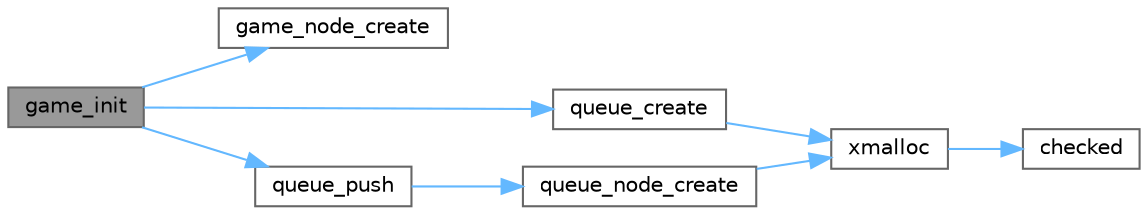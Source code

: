 digraph "game_init"
{
 // LATEX_PDF_SIZE
  bgcolor="transparent";
  edge [fontname=Helvetica,fontsize=10,labelfontname=Helvetica,labelfontsize=10];
  node [fontname=Helvetica,fontsize=10,shape=box,height=0.2,width=0.4];
  rankdir="LR";
  Node1 [label="game_init",height=0.2,width=0.4,color="gray40", fillcolor="grey60", style="filled", fontcolor="black",tooltip="function that initialize the game, loads the map and create the player"];
  Node1 -> Node2 [color="steelblue1",style="solid"];
  Node2 [label="game_node_create",height=0.2,width=0.4,color="grey40", fillcolor="white", style="filled",URL="$game_8c.html#ab8e0e8c8666b602eac4e29bf7abec0f6",tooltip="storing the coordinate of a node"];
  Node1 -> Node3 [color="steelblue1",style="solid"];
  Node3 [label="queue_create",height=0.2,width=0.4,color="grey40", fillcolor="white", style="filled",URL="$queue_8c.html#af8084a085cc985175e44c1ac5bde35d3",tooltip="alloc the memory for the tail."];
  Node3 -> Node4 [color="steelblue1",style="solid"];
  Node4 [label="xmalloc",height=0.2,width=0.4,color="grey40", fillcolor="white", style="filled",URL="$alloc_8c.html#a0803c926e3d15b7ca7758c9fe3e5ce7b",tooltip="alloc memory for a pointer."];
  Node4 -> Node5 [color="steelblue1",style="solid"];
  Node5 [label="checked",height=0.2,width=0.4,color="grey40", fillcolor="white", style="filled",URL="$alloc_8c.html#a59b81da0ba228faf2f8da90c0990c21f",tooltip="check if the the malloc allocate the memory."];
  Node1 -> Node6 [color="steelblue1",style="solid"];
  Node6 [label="queue_push",height=0.2,width=0.4,color="grey40", fillcolor="white", style="filled",URL="$queue_8c.html#a5ac2b2c1a4bf61db818176014d545d2c",tooltip="append a node to the end of the queue."];
  Node6 -> Node7 [color="steelblue1",style="solid"];
  Node7 [label="queue_node_create",height=0.2,width=0.4,color="grey40", fillcolor="white", style="filled",URL="$queue_8c.html#a3dc1445d48a39aa8d58d9399556f15ed",tooltip="allocate the memory for the position of the queue."];
  Node7 -> Node4 [color="steelblue1",style="solid"];
}
